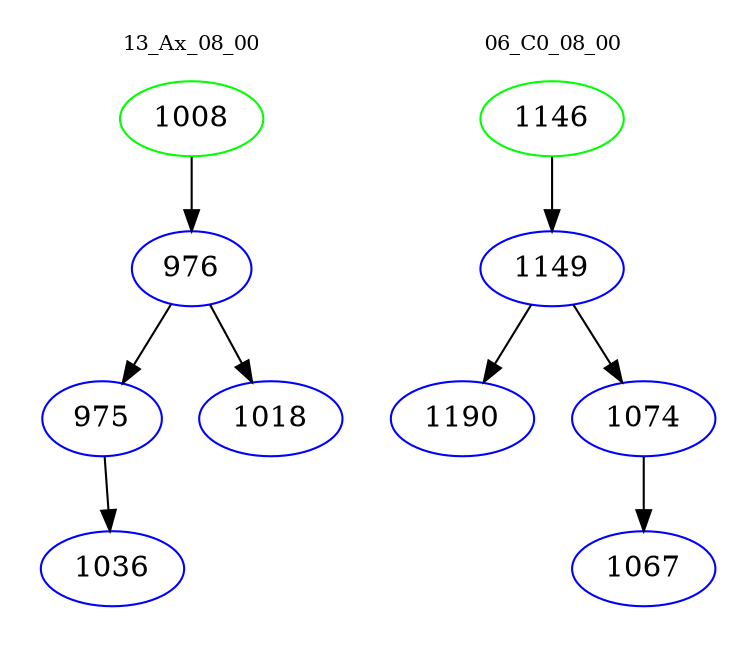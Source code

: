 digraph{
subgraph cluster_0 {
color = white
label = "13_Ax_08_00";
fontsize=10;
T0_1008 [label="1008", color="green"]
T0_1008 -> T0_976 [color="black"]
T0_976 [label="976", color="blue"]
T0_976 -> T0_975 [color="black"]
T0_975 [label="975", color="blue"]
T0_975 -> T0_1036 [color="black"]
T0_1036 [label="1036", color="blue"]
T0_976 -> T0_1018 [color="black"]
T0_1018 [label="1018", color="blue"]
}
subgraph cluster_1 {
color = white
label = "06_C0_08_00";
fontsize=10;
T1_1146 [label="1146", color="green"]
T1_1146 -> T1_1149 [color="black"]
T1_1149 [label="1149", color="blue"]
T1_1149 -> T1_1190 [color="black"]
T1_1190 [label="1190", color="blue"]
T1_1149 -> T1_1074 [color="black"]
T1_1074 [label="1074", color="blue"]
T1_1074 -> T1_1067 [color="black"]
T1_1067 [label="1067", color="blue"]
}
}

